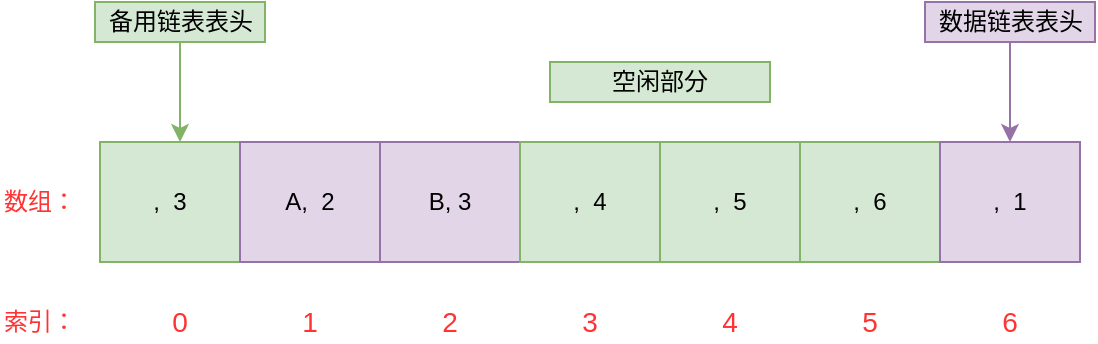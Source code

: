 <mxfile version="12.4.2" type="device" pages="1"><diagram id="Hx8x7zk9koTC-XFomkq7" name="Page-1"><mxGraphModel dx="946" dy="585" grid="1" gridSize="10" guides="1" tooltips="1" connect="1" arrows="1" fold="1" page="1" pageScale="1" pageWidth="827" pageHeight="1169" math="0" shadow="0"><root><mxCell id="0"/><mxCell id="1" parent="0"/><mxCell id="RxAILHNlc9gVrmM97OzX-1" value="数组：" style="text;html=1;strokeColor=none;fillColor=none;align=center;verticalAlign=middle;whiteSpace=wrap;rounded=0;fontColor=#FF3333;" parent="1" vertex="1"><mxGeometry x="70" y="150" width="40" height="20" as="geometry"/></mxCell><mxCell id="RxAILHNlc9gVrmM97OzX-2" value="索引：" style="text;html=1;strokeColor=none;fillColor=none;align=center;verticalAlign=middle;whiteSpace=wrap;rounded=0;fontColor=#FF3333;" parent="1" vertex="1"><mxGeometry x="70" y="210" width="40" height="20" as="geometry"/></mxCell><mxCell id="RxAILHNlc9gVrmM97OzX-3" value="0" style="text;html=1;align=center;verticalAlign=middle;whiteSpace=wrap;rounded=0;fontColor=#FF3333;fontSize=14;" parent="1" vertex="1"><mxGeometry x="140" y="210" width="40" height="20" as="geometry"/></mxCell><mxCell id="RxAILHNlc9gVrmM97OzX-4" value="1" style="text;html=1;align=center;verticalAlign=middle;whiteSpace=wrap;rounded=0;fontColor=#FF3333;fontSize=14;" parent="1" vertex="1"><mxGeometry x="205" y="210" width="40" height="20" as="geometry"/></mxCell><mxCell id="RxAILHNlc9gVrmM97OzX-5" value="2" style="text;html=1;align=center;verticalAlign=middle;whiteSpace=wrap;rounded=0;fontColor=#FF3333;fontSize=14;" parent="1" vertex="1"><mxGeometry x="275" y="210" width="40" height="20" as="geometry"/></mxCell><mxCell id="RxAILHNlc9gVrmM97OzX-6" value="3" style="text;html=1;align=center;verticalAlign=middle;whiteSpace=wrap;rounded=0;fontColor=#FF3333;fontSize=14;" parent="1" vertex="1"><mxGeometry x="345" y="210" width="40" height="20" as="geometry"/></mxCell><mxCell id="RxAILHNlc9gVrmM97OzX-7" value="4" style="text;html=1;align=center;verticalAlign=middle;whiteSpace=wrap;rounded=0;fontColor=#FF3333;fontSize=14;" parent="1" vertex="1"><mxGeometry x="415" y="210" width="40" height="20" as="geometry"/></mxCell><mxCell id="RxAILHNlc9gVrmM97OzX-8" value="5" style="text;html=1;align=center;verticalAlign=middle;whiteSpace=wrap;rounded=0;fontColor=#FF3333;fontSize=14;" parent="1" vertex="1"><mxGeometry x="485" y="210" width="40" height="20" as="geometry"/></mxCell><mxCell id="RxAILHNlc9gVrmM97OzX-9" value=",&amp;nbsp; 3" style="rounded=0;whiteSpace=wrap;html=1;fillColor=#d5e8d4;strokeColor=#82b366;" parent="1" vertex="1"><mxGeometry x="120" y="130" width="70" height="60" as="geometry"/></mxCell><mxCell id="RxAILHNlc9gVrmM97OzX-10" value="A,&amp;nbsp; 2" style="rounded=0;whiteSpace=wrap;html=1;fillColor=#e1d5e7;strokeColor=#9673a6;" parent="1" vertex="1"><mxGeometry x="190" y="130" width="70" height="60" as="geometry"/></mxCell><mxCell id="RxAILHNlc9gVrmM97OzX-11" value="&lt;span style=&quot;white-space: normal&quot;&gt;B, 3&lt;/span&gt;" style="rounded=0;whiteSpace=wrap;html=1;fillColor=#e1d5e7;strokeColor=#9673a6;" parent="1" vertex="1"><mxGeometry x="260" y="130" width="70" height="60" as="geometry"/></mxCell><mxCell id="RxAILHNlc9gVrmM97OzX-12" value="&lt;span style=&quot;white-space: normal&quot;&gt;,&amp;nbsp; 4&lt;/span&gt;" style="rounded=0;whiteSpace=wrap;html=1;fillColor=#d5e8d4;strokeColor=#82b366;" parent="1" vertex="1"><mxGeometry x="330" y="130" width="70" height="60" as="geometry"/></mxCell><mxCell id="RxAILHNlc9gVrmM97OzX-13" value=",&amp;nbsp; 5" style="rounded=0;whiteSpace=wrap;html=1;fillColor=#d5e8d4;strokeColor=#82b366;" parent="1" vertex="1"><mxGeometry x="400" y="130" width="70" height="60" as="geometry"/></mxCell><mxCell id="RxAILHNlc9gVrmM97OzX-14" value=",&amp;nbsp; 6" style="rounded=0;whiteSpace=wrap;html=1;fillColor=#d5e8d4;strokeColor=#82b366;" parent="1" vertex="1"><mxGeometry x="470" y="130" width="70" height="60" as="geometry"/></mxCell><mxCell id="RxAILHNlc9gVrmM97OzX-15" value="6" style="text;html=1;align=center;verticalAlign=middle;whiteSpace=wrap;rounded=0;fontColor=#FF3333;fontSize=14;" parent="1" vertex="1"><mxGeometry x="555" y="210" width="40" height="20" as="geometry"/></mxCell><mxCell id="RxAILHNlc9gVrmM97OzX-16" value=",&amp;nbsp; 1" style="rounded=0;whiteSpace=wrap;html=1;fillColor=#e1d5e7;strokeColor=#9673a6;" parent="1" vertex="1"><mxGeometry x="540" y="130" width="70" height="60" as="geometry"/></mxCell><mxCell id="RxAILHNlc9gVrmM97OzX-17" value="空闲部分" style="text;html=1;strokeColor=#82b366;fillColor=#d5e8d4;align=center;verticalAlign=middle;whiteSpace=wrap;rounded=0;" parent="1" vertex="1"><mxGeometry x="345" y="90" width="110" height="20" as="geometry"/></mxCell><mxCell id="RxAILHNlc9gVrmM97OzX-18" style="edgeStyle=orthogonalEdgeStyle;rounded=0;orthogonalLoop=1;jettySize=auto;html=1;entryX=0.5;entryY=0;entryDx=0;entryDy=0;fillColor=#d5e8d4;strokeColor=#82b366;" parent="1" source="RxAILHNlc9gVrmM97OzX-19" edge="1"><mxGeometry relative="1" as="geometry"><mxPoint x="160" y="130" as="targetPoint"/></mxGeometry></mxCell><mxCell id="RxAILHNlc9gVrmM97OzX-19" value="备用链表表头" style="rounded=0;whiteSpace=wrap;html=1;fillColor=#d5e8d4;strokeColor=#82b366;" parent="1" vertex="1"><mxGeometry x="117.5" y="60" width="85" height="20" as="geometry"/></mxCell><mxCell id="RxAILHNlc9gVrmM97OzX-20" style="edgeStyle=orthogonalEdgeStyle;rounded=0;orthogonalLoop=1;jettySize=auto;html=1;entryX=0.5;entryY=0;entryDx=0;entryDy=0;fillColor=#e1d5e7;strokeColor=#9673a6;" parent="1" source="RxAILHNlc9gVrmM97OzX-21" edge="1"><mxGeometry relative="1" as="geometry"><mxPoint x="575" y="130" as="targetPoint"/></mxGeometry></mxCell><mxCell id="RxAILHNlc9gVrmM97OzX-21" value="数据链表表头" style="rounded=0;whiteSpace=wrap;html=1;fillColor=#e1d5e7;strokeColor=#9673a6;" parent="1" vertex="1"><mxGeometry x="532.5" y="60" width="85" height="20" as="geometry"/></mxCell></root></mxGraphModel></diagram></mxfile>